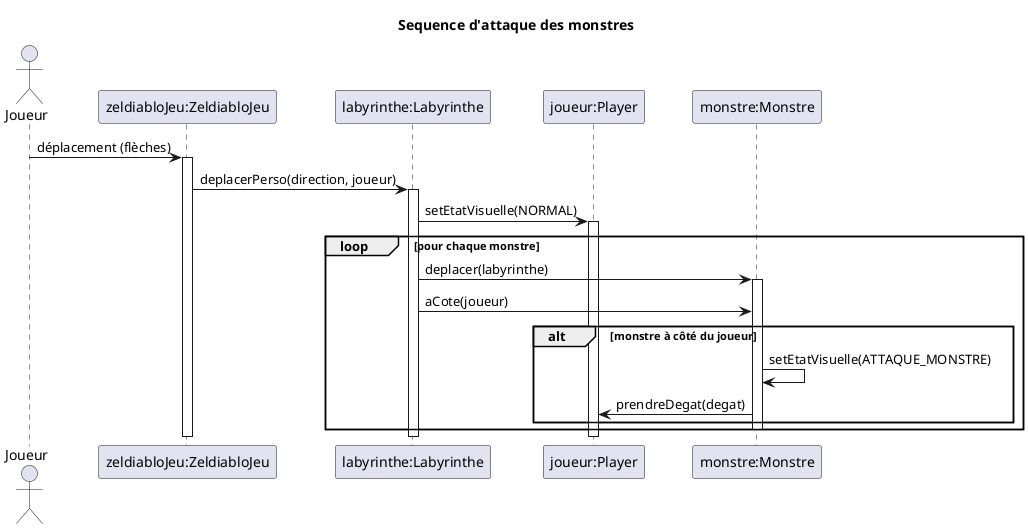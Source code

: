 @startuml

title Sequence d'attaque des monstres

actor Joueur
participant "zeldiabloJeu:ZeldiabloJeu" as Jeu
participant "labyrinthe:Labyrinthe" as Laby
participant "joueur:Player" as Player
participant "monstre:Monstre" as Monstre

Joueur -> Jeu: déplacement (flèches)
activate Jeu

Jeu -> Laby: deplacerPerso(direction, joueur)
activate Laby

Laby -> Player: setEtatVisuelle(NORMAL)
activate Player

loop pour chaque monstre
  Laby -> Monstre: deplacer(labyrinthe)
  activate Monstre

  Laby -> Monstre: aCote(joueur)

  alt monstre à côté du joueur
    Monstre -> Monstre: setEtatVisuelle(ATTAQUE_MONSTRE)
    Monstre -> Player: prendreDegat(degat)


  end
  deactivate Monstre
end

deactivate Player
deactivate Laby
deactivate Jeu

@enduml